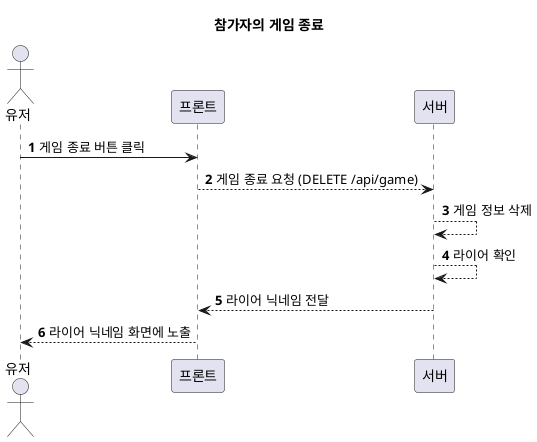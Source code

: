 @startuml
!pragma layout smetana

actor 유저 as user
participant 프론트 as fe
participant 서버 as server

title 참가자의 게임 종료

autonumber
user -> fe: 게임 종료 버튼 클릭
fe --> server: 게임 종료 요청 (DELETE /api/game)
server --> server: 게임 정보 삭제
server --> server: 라이어 확인
server --> fe: 라이어 닉네임 전달
fe --> user: 라이어 닉네임 화면에 노출

@enduml
